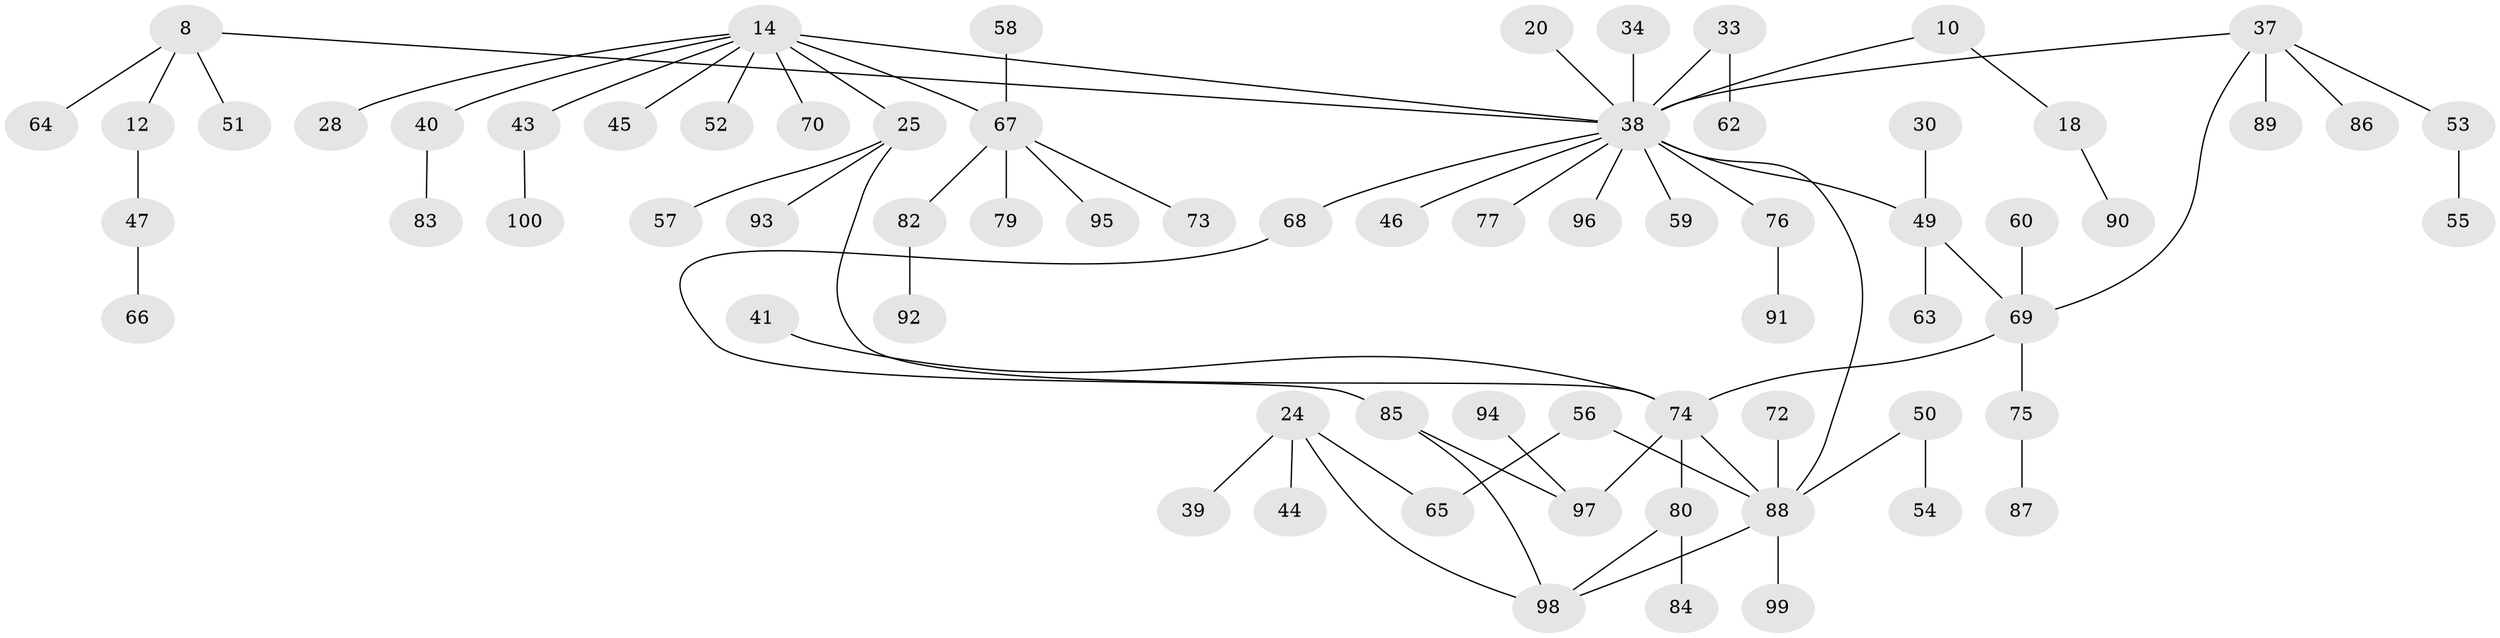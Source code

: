 // original degree distribution, {4: 0.11, 2: 0.24, 5: 0.05, 6: 0.03, 3: 0.11, 1: 0.45, 7: 0.01}
// Generated by graph-tools (version 1.1) at 2025/44/03/04/25 21:44:40]
// undirected, 70 vertices, 76 edges
graph export_dot {
graph [start="1"]
  node [color=gray90,style=filled];
  8;
  10;
  12;
  14 [super="+9"];
  18;
  20 [super="+7"];
  24;
  25;
  28;
  30;
  33;
  34;
  37;
  38 [super="+32"];
  39;
  40;
  41;
  43;
  44;
  45;
  46;
  47;
  49 [super="+17"];
  50 [super="+48"];
  51;
  52;
  53;
  54;
  55;
  56;
  57;
  58;
  59;
  60;
  62;
  63;
  64;
  65;
  66;
  67 [super="+19"];
  68 [super="+61+16"];
  69 [super="+36"];
  70;
  72;
  73;
  74 [super="+26"];
  75;
  76;
  77;
  79;
  80 [super="+78"];
  82;
  83;
  84;
  85;
  86;
  87;
  88 [super="+11+31+42"];
  89;
  90;
  91;
  92;
  93;
  94;
  95;
  96;
  97 [super="+71+81"];
  98 [super="+21"];
  99;
  100;
  8 -- 12;
  8 -- 51;
  8 -- 64;
  8 -- 38;
  10 -- 18;
  10 -- 38;
  12 -- 47;
  14 -- 40;
  14 -- 43;
  14 -- 45;
  14 -- 70;
  14 -- 67 [weight=2];
  14 -- 52;
  14 -- 25;
  14 -- 28;
  14 -- 38;
  18 -- 90;
  20 -- 38;
  24 -- 39;
  24 -- 44;
  24 -- 65;
  24 -- 98;
  25 -- 57;
  25 -- 93;
  25 -- 74;
  30 -- 49;
  33 -- 62;
  33 -- 38;
  34 -- 38;
  37 -- 53;
  37 -- 86;
  37 -- 89;
  37 -- 38;
  37 -- 69;
  38 -- 77;
  38 -- 76;
  38 -- 88 [weight=2];
  38 -- 96;
  38 -- 46;
  38 -- 49;
  38 -- 59;
  38 -- 68 [weight=2];
  40 -- 83;
  41 -- 74;
  43 -- 100;
  47 -- 66;
  49 -- 63;
  49 -- 69;
  50 -- 88;
  50 -- 54;
  53 -- 55;
  56 -- 65;
  56 -- 88;
  58 -- 67;
  60 -- 69;
  67 -- 73;
  67 -- 79;
  67 -- 82;
  67 -- 95;
  68 -- 85;
  69 -- 75;
  69 -- 74;
  72 -- 88;
  74 -- 80 [weight=2];
  74 -- 88;
  74 -- 97;
  75 -- 87;
  76 -- 91;
  80 -- 84;
  80 -- 98;
  82 -- 92;
  85 -- 98;
  85 -- 97;
  88 -- 99;
  88 -- 98;
  94 -- 97;
}
